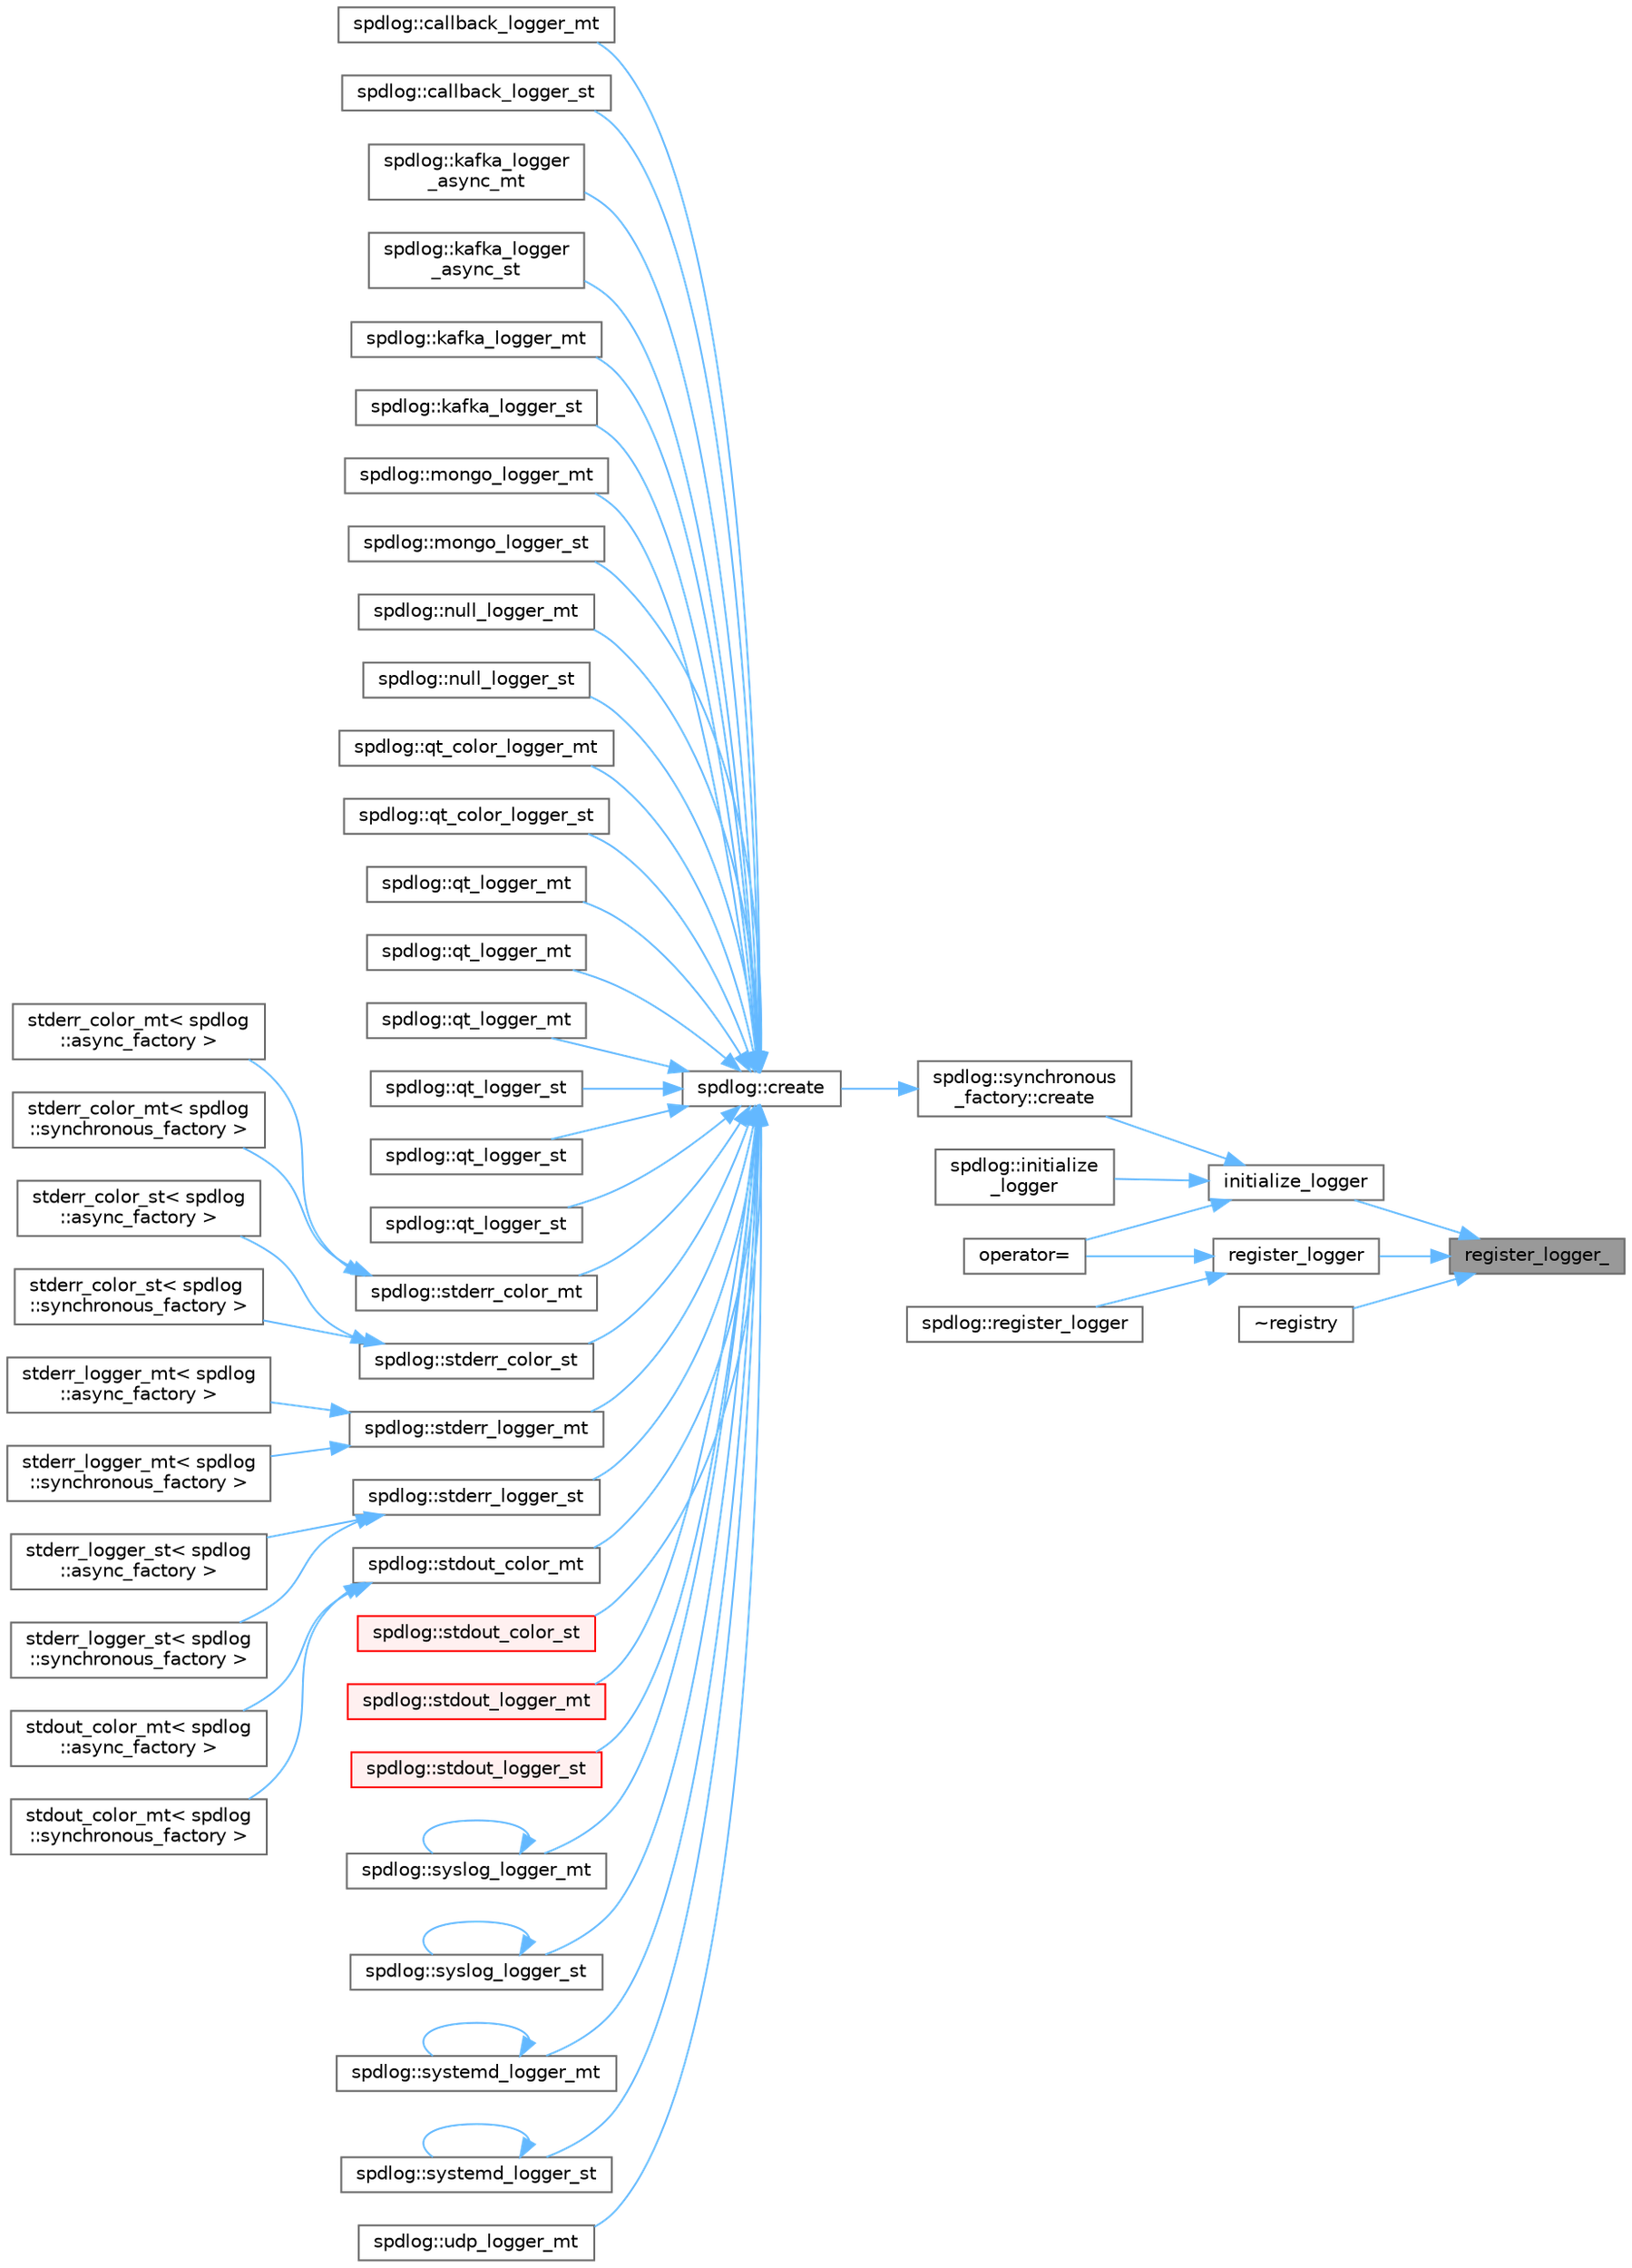 digraph "register_logger_"
{
 // LATEX_PDF_SIZE
  bgcolor="transparent";
  edge [fontname=Helvetica,fontsize=10,labelfontname=Helvetica,labelfontsize=10];
  node [fontname=Helvetica,fontsize=10,shape=box,height=0.2,width=0.4];
  rankdir="RL";
  Node1 [id="Node000001",label="register_logger_",height=0.2,width=0.4,color="gray40", fillcolor="grey60", style="filled", fontcolor="black",tooltip=" "];
  Node1 -> Node2 [id="edge1_Node000001_Node000002",dir="back",color="steelblue1",style="solid",tooltip=" "];
  Node2 [id="Node000002",label="initialize_logger",height=0.2,width=0.4,color="grey40", fillcolor="white", style="filled",URL="$classspdlog_1_1details_1_1registry.html#ab4293a7501f01419b6cf5c6e218a07f9",tooltip=" "];
  Node2 -> Node3 [id="edge2_Node000002_Node000003",dir="back",color="steelblue1",style="solid",tooltip=" "];
  Node3 [id="Node000003",label="spdlog::synchronous\l_factory::create",height=0.2,width=0.4,color="grey40", fillcolor="white", style="filled",URL="$structspdlog_1_1synchronous__factory.html#a10b377a65f5b2b7431ac2152a9dfef30",tooltip=" "];
  Node3 -> Node4 [id="edge3_Node000003_Node000004",dir="back",color="steelblue1",style="solid",tooltip=" "];
  Node4 [id="Node000004",label="spdlog::create",height=0.2,width=0.4,color="grey40", fillcolor="white", style="filled",URL="$namespacespdlog.html#a642ab88060b3fe4316fb7aaef68cc82e",tooltip=" "];
  Node4 -> Node5 [id="edge4_Node000004_Node000005",dir="back",color="steelblue1",style="solid",tooltip=" "];
  Node5 [id="Node000005",label="spdlog::callback_logger_mt",height=0.2,width=0.4,color="grey40", fillcolor="white", style="filled",URL="$namespacespdlog.html#ac9d8b5b06dc572de672a9a70ca53a0a1",tooltip=" "];
  Node4 -> Node6 [id="edge5_Node000004_Node000006",dir="back",color="steelblue1",style="solid",tooltip=" "];
  Node6 [id="Node000006",label="spdlog::callback_logger_st",height=0.2,width=0.4,color="grey40", fillcolor="white", style="filled",URL="$namespacespdlog.html#ae7a43bc63a1feccde776239d41fa5850",tooltip=" "];
  Node4 -> Node7 [id="edge6_Node000004_Node000007",dir="back",color="steelblue1",style="solid",tooltip=" "];
  Node7 [id="Node000007",label="spdlog::kafka_logger\l_async_mt",height=0.2,width=0.4,color="grey40", fillcolor="white", style="filled",URL="$namespacespdlog.html#a1fae1d475c36b1ac38ade5e6d0fe1d04",tooltip=" "];
  Node4 -> Node8 [id="edge7_Node000004_Node000008",dir="back",color="steelblue1",style="solid",tooltip=" "];
  Node8 [id="Node000008",label="spdlog::kafka_logger\l_async_st",height=0.2,width=0.4,color="grey40", fillcolor="white", style="filled",URL="$namespacespdlog.html#acd98669d778715024d0aca633b8330a0",tooltip=" "];
  Node4 -> Node9 [id="edge8_Node000004_Node000009",dir="back",color="steelblue1",style="solid",tooltip=" "];
  Node9 [id="Node000009",label="spdlog::kafka_logger_mt",height=0.2,width=0.4,color="grey40", fillcolor="white", style="filled",URL="$namespacespdlog.html#a412fcfc520f695ade47f002108f8d7de",tooltip=" "];
  Node4 -> Node10 [id="edge9_Node000004_Node000010",dir="back",color="steelblue1",style="solid",tooltip=" "];
  Node10 [id="Node000010",label="spdlog::kafka_logger_st",height=0.2,width=0.4,color="grey40", fillcolor="white", style="filled",URL="$namespacespdlog.html#a723027ec059f503ea2f05b9792071ac0",tooltip=" "];
  Node4 -> Node11 [id="edge10_Node000004_Node000011",dir="back",color="steelblue1",style="solid",tooltip=" "];
  Node11 [id="Node000011",label="spdlog::mongo_logger_mt",height=0.2,width=0.4,color="grey40", fillcolor="white", style="filled",URL="$namespacespdlog.html#a9f9726d1bbfa59f68998aa4994c3170f",tooltip=" "];
  Node4 -> Node12 [id="edge11_Node000004_Node000012",dir="back",color="steelblue1",style="solid",tooltip=" "];
  Node12 [id="Node000012",label="spdlog::mongo_logger_st",height=0.2,width=0.4,color="grey40", fillcolor="white", style="filled",URL="$namespacespdlog.html#a85d4c7e993d717823f9791efc5a41de5",tooltip=" "];
  Node4 -> Node13 [id="edge12_Node000004_Node000013",dir="back",color="steelblue1",style="solid",tooltip=" "];
  Node13 [id="Node000013",label="spdlog::null_logger_mt",height=0.2,width=0.4,color="grey40", fillcolor="white", style="filled",URL="$namespacespdlog.html#a340fb27d851e97681e439e4ed22526ed",tooltip=" "];
  Node4 -> Node14 [id="edge13_Node000004_Node000014",dir="back",color="steelblue1",style="solid",tooltip=" "];
  Node14 [id="Node000014",label="spdlog::null_logger_st",height=0.2,width=0.4,color="grey40", fillcolor="white", style="filled",URL="$namespacespdlog.html#ac6aa50dfc88823ca6803314a71c31fef",tooltip=" "];
  Node4 -> Node15 [id="edge14_Node000004_Node000015",dir="back",color="steelblue1",style="solid",tooltip=" "];
  Node15 [id="Node000015",label="spdlog::qt_color_logger_mt",height=0.2,width=0.4,color="grey40", fillcolor="white", style="filled",URL="$namespacespdlog.html#ab6433f0ad66d32fbf44a09c07ca7a4b1",tooltip=" "];
  Node4 -> Node16 [id="edge15_Node000004_Node000016",dir="back",color="steelblue1",style="solid",tooltip=" "];
  Node16 [id="Node000016",label="spdlog::qt_color_logger_st",height=0.2,width=0.4,color="grey40", fillcolor="white", style="filled",URL="$namespacespdlog.html#ad06c1cb8c7f401890cce9485d4c94b06",tooltip=" "];
  Node4 -> Node17 [id="edge16_Node000004_Node000017",dir="back",color="steelblue1",style="solid",tooltip=" "];
  Node17 [id="Node000017",label="spdlog::qt_logger_mt",height=0.2,width=0.4,color="grey40", fillcolor="white", style="filled",URL="$namespacespdlog.html#ab16ff231b3e5e2564fd0cde425ec97bd",tooltip=" "];
  Node4 -> Node18 [id="edge17_Node000004_Node000018",dir="back",color="steelblue1",style="solid",tooltip=" "];
  Node18 [id="Node000018",label="spdlog::qt_logger_mt",height=0.2,width=0.4,color="grey40", fillcolor="white", style="filled",URL="$namespacespdlog.html#ae8387b4e7d4912ba3159400018966742",tooltip=" "];
  Node4 -> Node19 [id="edge18_Node000004_Node000019",dir="back",color="steelblue1",style="solid",tooltip=" "];
  Node19 [id="Node000019",label="spdlog::qt_logger_mt",height=0.2,width=0.4,color="grey40", fillcolor="white", style="filled",URL="$namespacespdlog.html#a4098bc6396878c14f9f2f7a97dc997e8",tooltip=" "];
  Node4 -> Node20 [id="edge19_Node000004_Node000020",dir="back",color="steelblue1",style="solid",tooltip=" "];
  Node20 [id="Node000020",label="spdlog::qt_logger_st",height=0.2,width=0.4,color="grey40", fillcolor="white", style="filled",URL="$namespacespdlog.html#a8c9c9f9804701c6b50c9b8057cfe7cc2",tooltip=" "];
  Node4 -> Node21 [id="edge20_Node000004_Node000021",dir="back",color="steelblue1",style="solid",tooltip=" "];
  Node21 [id="Node000021",label="spdlog::qt_logger_st",height=0.2,width=0.4,color="grey40", fillcolor="white", style="filled",URL="$namespacespdlog.html#acc870c5f1e279b6f8646d716531121d7",tooltip=" "];
  Node4 -> Node22 [id="edge21_Node000004_Node000022",dir="back",color="steelblue1",style="solid",tooltip=" "];
  Node22 [id="Node000022",label="spdlog::qt_logger_st",height=0.2,width=0.4,color="grey40", fillcolor="white", style="filled",URL="$namespacespdlog.html#a7973d66440da4338e6a8d058f35f488a",tooltip=" "];
  Node4 -> Node23 [id="edge22_Node000004_Node000023",dir="back",color="steelblue1",style="solid",tooltip=" "];
  Node23 [id="Node000023",label="spdlog::stderr_color_mt",height=0.2,width=0.4,color="grey40", fillcolor="white", style="filled",URL="$namespacespdlog.html#a52943543636a0f0ad8ee6439e2759536",tooltip=" "];
  Node23 -> Node24 [id="edge23_Node000023_Node000024",dir="back",color="steelblue1",style="solid",tooltip=" "];
  Node24 [id="Node000024",label="stderr_color_mt\< spdlog\l::async_factory \>",height=0.2,width=0.4,color="grey40", fillcolor="white", style="filled",URL="$color__sinks_8cpp.html#ae7e5f5244ed302a9e71858afa86e2646",tooltip=" "];
  Node23 -> Node25 [id="edge24_Node000023_Node000025",dir="back",color="steelblue1",style="solid",tooltip=" "];
  Node25 [id="Node000025",label="stderr_color_mt\< spdlog\l::synchronous_factory \>",height=0.2,width=0.4,color="grey40", fillcolor="white", style="filled",URL="$color__sinks_8cpp.html#a5c00f90694b241ae37201373b40ea759",tooltip=" "];
  Node4 -> Node26 [id="edge25_Node000004_Node000026",dir="back",color="steelblue1",style="solid",tooltip=" "];
  Node26 [id="Node000026",label="spdlog::stderr_color_st",height=0.2,width=0.4,color="grey40", fillcolor="white", style="filled",URL="$namespacespdlog.html#a3fb804a4c6b2e15c5bbbd67c5484a2a3",tooltip=" "];
  Node26 -> Node27 [id="edge26_Node000026_Node000027",dir="back",color="steelblue1",style="solid",tooltip=" "];
  Node27 [id="Node000027",label="stderr_color_st\< spdlog\l::async_factory \>",height=0.2,width=0.4,color="grey40", fillcolor="white", style="filled",URL="$color__sinks_8cpp.html#a28ec0b364d29e1e6f1e49a5cc3a0f94d",tooltip=" "];
  Node26 -> Node28 [id="edge27_Node000026_Node000028",dir="back",color="steelblue1",style="solid",tooltip=" "];
  Node28 [id="Node000028",label="stderr_color_st\< spdlog\l::synchronous_factory \>",height=0.2,width=0.4,color="grey40", fillcolor="white", style="filled",URL="$color__sinks_8cpp.html#ac828783b1ff04ee073f5c6543f453fc4",tooltip=" "];
  Node4 -> Node29 [id="edge28_Node000004_Node000029",dir="back",color="steelblue1",style="solid",tooltip=" "];
  Node29 [id="Node000029",label="spdlog::stderr_logger_mt",height=0.2,width=0.4,color="grey40", fillcolor="white", style="filled",URL="$namespacespdlog.html#a80cd9eb875ffaf9ebe73468b2f63e0b1",tooltip=" "];
  Node29 -> Node30 [id="edge29_Node000029_Node000030",dir="back",color="steelblue1",style="solid",tooltip=" "];
  Node30 [id="Node000030",label="stderr_logger_mt\< spdlog\l::async_factory \>",height=0.2,width=0.4,color="grey40", fillcolor="white", style="filled",URL="$stdout__sinks_8cpp.html#a742528f7aea11604fb97b758b5f4251a",tooltip=" "];
  Node29 -> Node31 [id="edge30_Node000029_Node000031",dir="back",color="steelblue1",style="solid",tooltip=" "];
  Node31 [id="Node000031",label="stderr_logger_mt\< spdlog\l::synchronous_factory \>",height=0.2,width=0.4,color="grey40", fillcolor="white", style="filled",URL="$stdout__sinks_8cpp.html#ae7f8cf26314039ab60c9353e5b506e4a",tooltip=" "];
  Node4 -> Node32 [id="edge31_Node000004_Node000032",dir="back",color="steelblue1",style="solid",tooltip=" "];
  Node32 [id="Node000032",label="spdlog::stderr_logger_st",height=0.2,width=0.4,color="grey40", fillcolor="white", style="filled",URL="$namespacespdlog.html#ad00ea35e6a2a717c967427f3db3383d6",tooltip=" "];
  Node32 -> Node33 [id="edge32_Node000032_Node000033",dir="back",color="steelblue1",style="solid",tooltip=" "];
  Node33 [id="Node000033",label="stderr_logger_st\< spdlog\l::async_factory \>",height=0.2,width=0.4,color="grey40", fillcolor="white", style="filled",URL="$stdout__sinks_8cpp.html#a74a388e26ac40250dd796f94aa122a74",tooltip=" "];
  Node32 -> Node34 [id="edge33_Node000032_Node000034",dir="back",color="steelblue1",style="solid",tooltip=" "];
  Node34 [id="Node000034",label="stderr_logger_st\< spdlog\l::synchronous_factory \>",height=0.2,width=0.4,color="grey40", fillcolor="white", style="filled",URL="$stdout__sinks_8cpp.html#af6a792b6d2d7fe056eca86a1dc7d87c1",tooltip=" "];
  Node4 -> Node35 [id="edge34_Node000004_Node000035",dir="back",color="steelblue1",style="solid",tooltip=" "];
  Node35 [id="Node000035",label="spdlog::stdout_color_mt",height=0.2,width=0.4,color="grey40", fillcolor="white", style="filled",URL="$namespacespdlog.html#ada62f2bb5985946854bae42708eb1ce3",tooltip=" "];
  Node35 -> Node36 [id="edge35_Node000035_Node000036",dir="back",color="steelblue1",style="solid",tooltip=" "];
  Node36 [id="Node000036",label="stdout_color_mt\< spdlog\l::async_factory \>",height=0.2,width=0.4,color="grey40", fillcolor="white", style="filled",URL="$color__sinks_8cpp.html#aa4373d7f89d3c2479a458fe9b9965389",tooltip=" "];
  Node35 -> Node37 [id="edge36_Node000035_Node000037",dir="back",color="steelblue1",style="solid",tooltip=" "];
  Node37 [id="Node000037",label="stdout_color_mt\< spdlog\l::synchronous_factory \>",height=0.2,width=0.4,color="grey40", fillcolor="white", style="filled",URL="$color__sinks_8cpp.html#a091fe5ccdc7c58e7f4bdfef6a07080ce",tooltip=" "];
  Node4 -> Node38 [id="edge37_Node000004_Node000038",dir="back",color="steelblue1",style="solid",tooltip=" "];
  Node38 [id="Node000038",label="spdlog::stdout_color_st",height=0.2,width=0.4,color="red", fillcolor="#FFF0F0", style="filled",URL="$namespacespdlog.html#ae023ccdbcf7ee8aef7ab64f52b15bf24",tooltip=" "];
  Node4 -> Node41 [id="edge38_Node000004_Node000041",dir="back",color="steelblue1",style="solid",tooltip=" "];
  Node41 [id="Node000041",label="spdlog::stdout_logger_mt",height=0.2,width=0.4,color="red", fillcolor="#FFF0F0", style="filled",URL="$namespacespdlog.html#a4f51afbe2d988c852012b6142dfad531",tooltip=" "];
  Node4 -> Node44 [id="edge39_Node000004_Node000044",dir="back",color="steelblue1",style="solid",tooltip=" "];
  Node44 [id="Node000044",label="spdlog::stdout_logger_st",height=0.2,width=0.4,color="red", fillcolor="#FFF0F0", style="filled",URL="$namespacespdlog.html#a85ffa931fff18fec8cb93c027bd58c66",tooltip=" "];
  Node4 -> Node47 [id="edge40_Node000004_Node000047",dir="back",color="steelblue1",style="solid",tooltip=" "];
  Node47 [id="Node000047",label="spdlog::syslog_logger_mt",height=0.2,width=0.4,color="grey40", fillcolor="white", style="filled",URL="$namespacespdlog.html#acb3a5891fdcd415be80059ed8a6dd3be",tooltip=" "];
  Node47 -> Node47 [id="edge41_Node000047_Node000047",dir="back",color="steelblue1",style="solid",tooltip=" "];
  Node4 -> Node48 [id="edge42_Node000004_Node000048",dir="back",color="steelblue1",style="solid",tooltip=" "];
  Node48 [id="Node000048",label="spdlog::syslog_logger_st",height=0.2,width=0.4,color="grey40", fillcolor="white", style="filled",URL="$namespacespdlog.html#ad0b5f2715e8f91831b2d816c15c90aa4",tooltip=" "];
  Node48 -> Node48 [id="edge43_Node000048_Node000048",dir="back",color="steelblue1",style="solid",tooltip=" "];
  Node4 -> Node49 [id="edge44_Node000004_Node000049",dir="back",color="steelblue1",style="solid",tooltip=" "];
  Node49 [id="Node000049",label="spdlog::systemd_logger_mt",height=0.2,width=0.4,color="grey40", fillcolor="white", style="filled",URL="$namespacespdlog.html#ab8781c5b0ee69abdbc28a811cb5982f5",tooltip=" "];
  Node49 -> Node49 [id="edge45_Node000049_Node000049",dir="back",color="steelblue1",style="solid",tooltip=" "];
  Node4 -> Node50 [id="edge46_Node000004_Node000050",dir="back",color="steelblue1",style="solid",tooltip=" "];
  Node50 [id="Node000050",label="spdlog::systemd_logger_st",height=0.2,width=0.4,color="grey40", fillcolor="white", style="filled",URL="$namespacespdlog.html#a497a964c614357ecf4851a66cf47d30b",tooltip=" "];
  Node50 -> Node50 [id="edge47_Node000050_Node000050",dir="back",color="steelblue1",style="solid",tooltip=" "];
  Node4 -> Node51 [id="edge48_Node000004_Node000051",dir="back",color="steelblue1",style="solid",tooltip=" "];
  Node51 [id="Node000051",label="spdlog::udp_logger_mt",height=0.2,width=0.4,color="grey40", fillcolor="white", style="filled",URL="$namespacespdlog.html#ac26faffc860ac31fb719c582adf3077f",tooltip=" "];
  Node2 -> Node52 [id="edge49_Node000002_Node000052",dir="back",color="steelblue1",style="solid",tooltip=" "];
  Node52 [id="Node000052",label="spdlog::initialize\l_logger",height=0.2,width=0.4,color="grey40", fillcolor="white", style="filled",URL="$namespacespdlog.html#a24397a10a663b9f6729c8ee223a782fe",tooltip=" "];
  Node2 -> Node53 [id="edge50_Node000002_Node000053",dir="back",color="steelblue1",style="solid",tooltip=" "];
  Node53 [id="Node000053",label="operator=",height=0.2,width=0.4,color="grey40", fillcolor="white", style="filled",URL="$classspdlog_1_1details_1_1registry.html#a4c23e0a14babd890556e344ba2f75529",tooltip=" "];
  Node1 -> Node54 [id="edge51_Node000001_Node000054",dir="back",color="steelblue1",style="solid",tooltip=" "];
  Node54 [id="Node000054",label="register_logger",height=0.2,width=0.4,color="grey40", fillcolor="white", style="filled",URL="$classspdlog_1_1details_1_1registry.html#ad44a5f53dfffcda83232a3e57c1b0437",tooltip=" "];
  Node54 -> Node53 [id="edge52_Node000054_Node000053",dir="back",color="steelblue1",style="solid",tooltip=" "];
  Node54 -> Node55 [id="edge53_Node000054_Node000055",dir="back",color="steelblue1",style="solid",tooltip=" "];
  Node55 [id="Node000055",label="spdlog::register_logger",height=0.2,width=0.4,color="grey40", fillcolor="white", style="filled",URL="$namespacespdlog.html#a01e9a9895396ecdc3f4f30fb6e080ad8",tooltip=" "];
  Node1 -> Node56 [id="edge54_Node000001_Node000056",dir="back",color="steelblue1",style="solid",tooltip=" "];
  Node56 [id="Node000056",label="~registry",height=0.2,width=0.4,color="grey40", fillcolor="white", style="filled",URL="$classspdlog_1_1details_1_1registry.html#a52052d0b7966dd98125fd807f21b8817",tooltip=" "];
}
